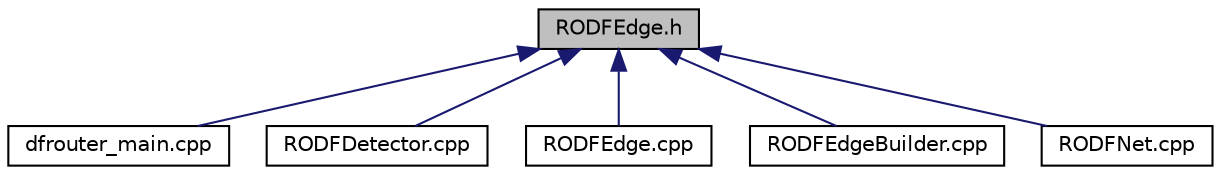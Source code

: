 digraph "RODFEdge.h"
{
  edge [fontname="Helvetica",fontsize="10",labelfontname="Helvetica",labelfontsize="10"];
  node [fontname="Helvetica",fontsize="10",shape=record];
  Node61 [label="RODFEdge.h",height=0.2,width=0.4,color="black", fillcolor="grey75", style="filled", fontcolor="black"];
  Node61 -> Node62 [dir="back",color="midnightblue",fontsize="10",style="solid",fontname="Helvetica"];
  Node62 [label="dfrouter_main.cpp",height=0.2,width=0.4,color="black", fillcolor="white", style="filled",URL="$dd/d92/dfrouter__main_8cpp.html"];
  Node61 -> Node63 [dir="back",color="midnightblue",fontsize="10",style="solid",fontname="Helvetica"];
  Node63 [label="RODFDetector.cpp",height=0.2,width=0.4,color="black", fillcolor="white", style="filled",URL="$da/db8/_r_o_d_f_detector_8cpp.html"];
  Node61 -> Node64 [dir="back",color="midnightblue",fontsize="10",style="solid",fontname="Helvetica"];
  Node64 [label="RODFEdge.cpp",height=0.2,width=0.4,color="black", fillcolor="white", style="filled",URL="$d4/daa/_r_o_d_f_edge_8cpp.html"];
  Node61 -> Node65 [dir="back",color="midnightblue",fontsize="10",style="solid",fontname="Helvetica"];
  Node65 [label="RODFEdgeBuilder.cpp",height=0.2,width=0.4,color="black", fillcolor="white", style="filled",URL="$d5/dbf/_r_o_d_f_edge_builder_8cpp.html"];
  Node61 -> Node66 [dir="back",color="midnightblue",fontsize="10",style="solid",fontname="Helvetica"];
  Node66 [label="RODFNet.cpp",height=0.2,width=0.4,color="black", fillcolor="white", style="filled",URL="$d6/d57/_r_o_d_f_net_8cpp.html"];
}

